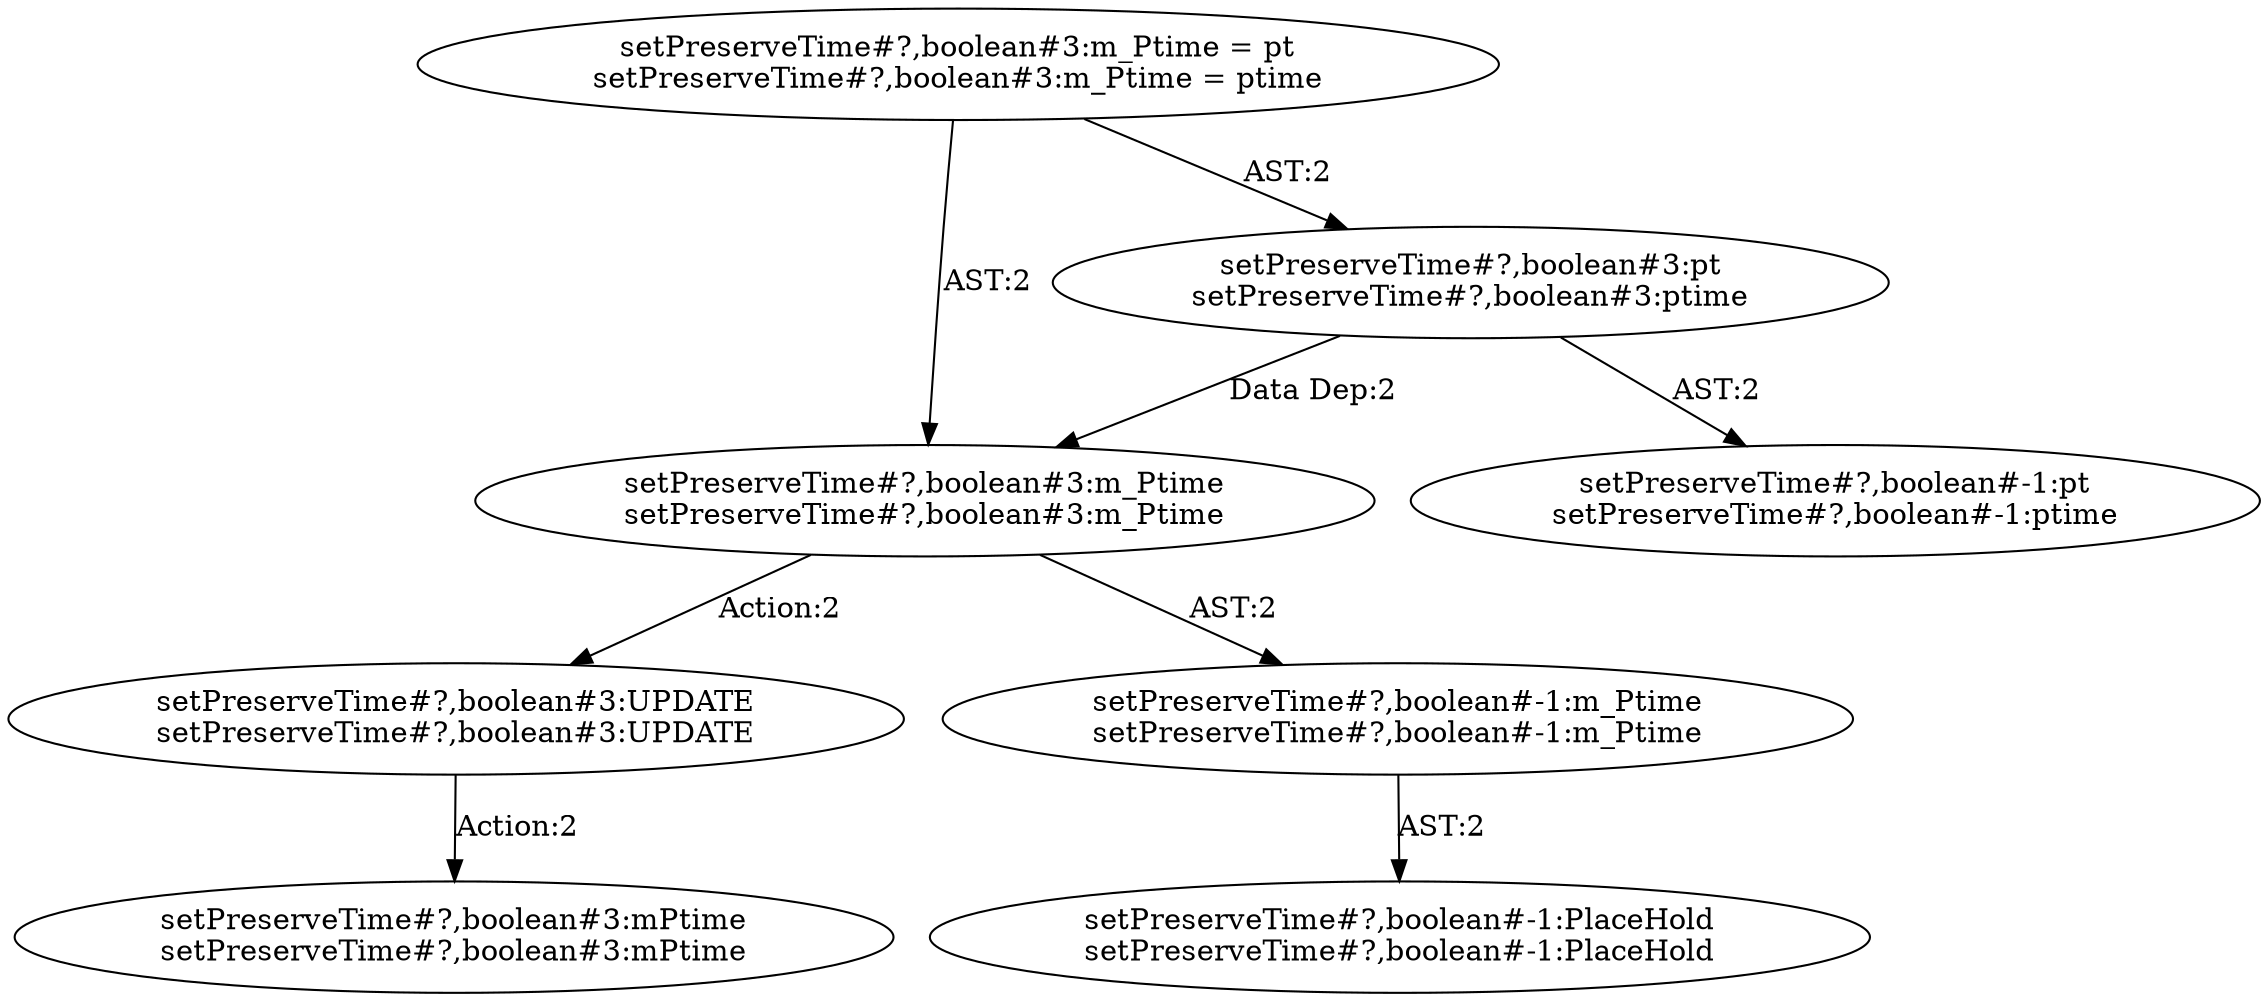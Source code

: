 digraph "Pattern" {
0 [label="setPreserveTime#?,boolean#3:UPDATE
setPreserveTime#?,boolean#3:UPDATE" shape=ellipse]
1 [label="setPreserveTime#?,boolean#3:m_Ptime
setPreserveTime#?,boolean#3:m_Ptime" shape=ellipse]
2 [label="setPreserveTime#?,boolean#3:pt
setPreserveTime#?,boolean#3:ptime" shape=ellipse]
3 [label="setPreserveTime#?,boolean#3:m_Ptime = pt
setPreserveTime#?,boolean#3:m_Ptime = ptime" shape=ellipse]
4 [label="setPreserveTime#?,boolean#-1:pt
setPreserveTime#?,boolean#-1:ptime" shape=ellipse]
5 [label="setPreserveTime#?,boolean#-1:m_Ptime
setPreserveTime#?,boolean#-1:m_Ptime" shape=ellipse]
6 [label="setPreserveTime#?,boolean#-1:PlaceHold
setPreserveTime#?,boolean#-1:PlaceHold" shape=ellipse]
7 [label="setPreserveTime#?,boolean#3:mPtime
setPreserveTime#?,boolean#3:mPtime" shape=ellipse]
0 -> 7 [label="Action:2"];
1 -> 0 [label="Action:2"];
1 -> 5 [label="AST:2"];
2 -> 1 [label="Data Dep:2"];
2 -> 4 [label="AST:2"];
3 -> 1 [label="AST:2"];
3 -> 2 [label="AST:2"];
5 -> 6 [label="AST:2"];
}
